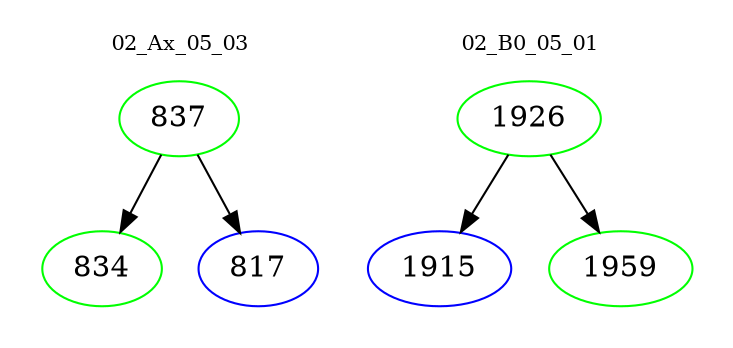 digraph{
subgraph cluster_0 {
color = white
label = "02_Ax_05_03";
fontsize=10;
T0_837 [label="837", color="green"]
T0_837 -> T0_834 [color="black"]
T0_834 [label="834", color="green"]
T0_837 -> T0_817 [color="black"]
T0_817 [label="817", color="blue"]
}
subgraph cluster_1 {
color = white
label = "02_B0_05_01";
fontsize=10;
T1_1926 [label="1926", color="green"]
T1_1926 -> T1_1915 [color="black"]
T1_1915 [label="1915", color="blue"]
T1_1926 -> T1_1959 [color="black"]
T1_1959 [label="1959", color="green"]
}
}
